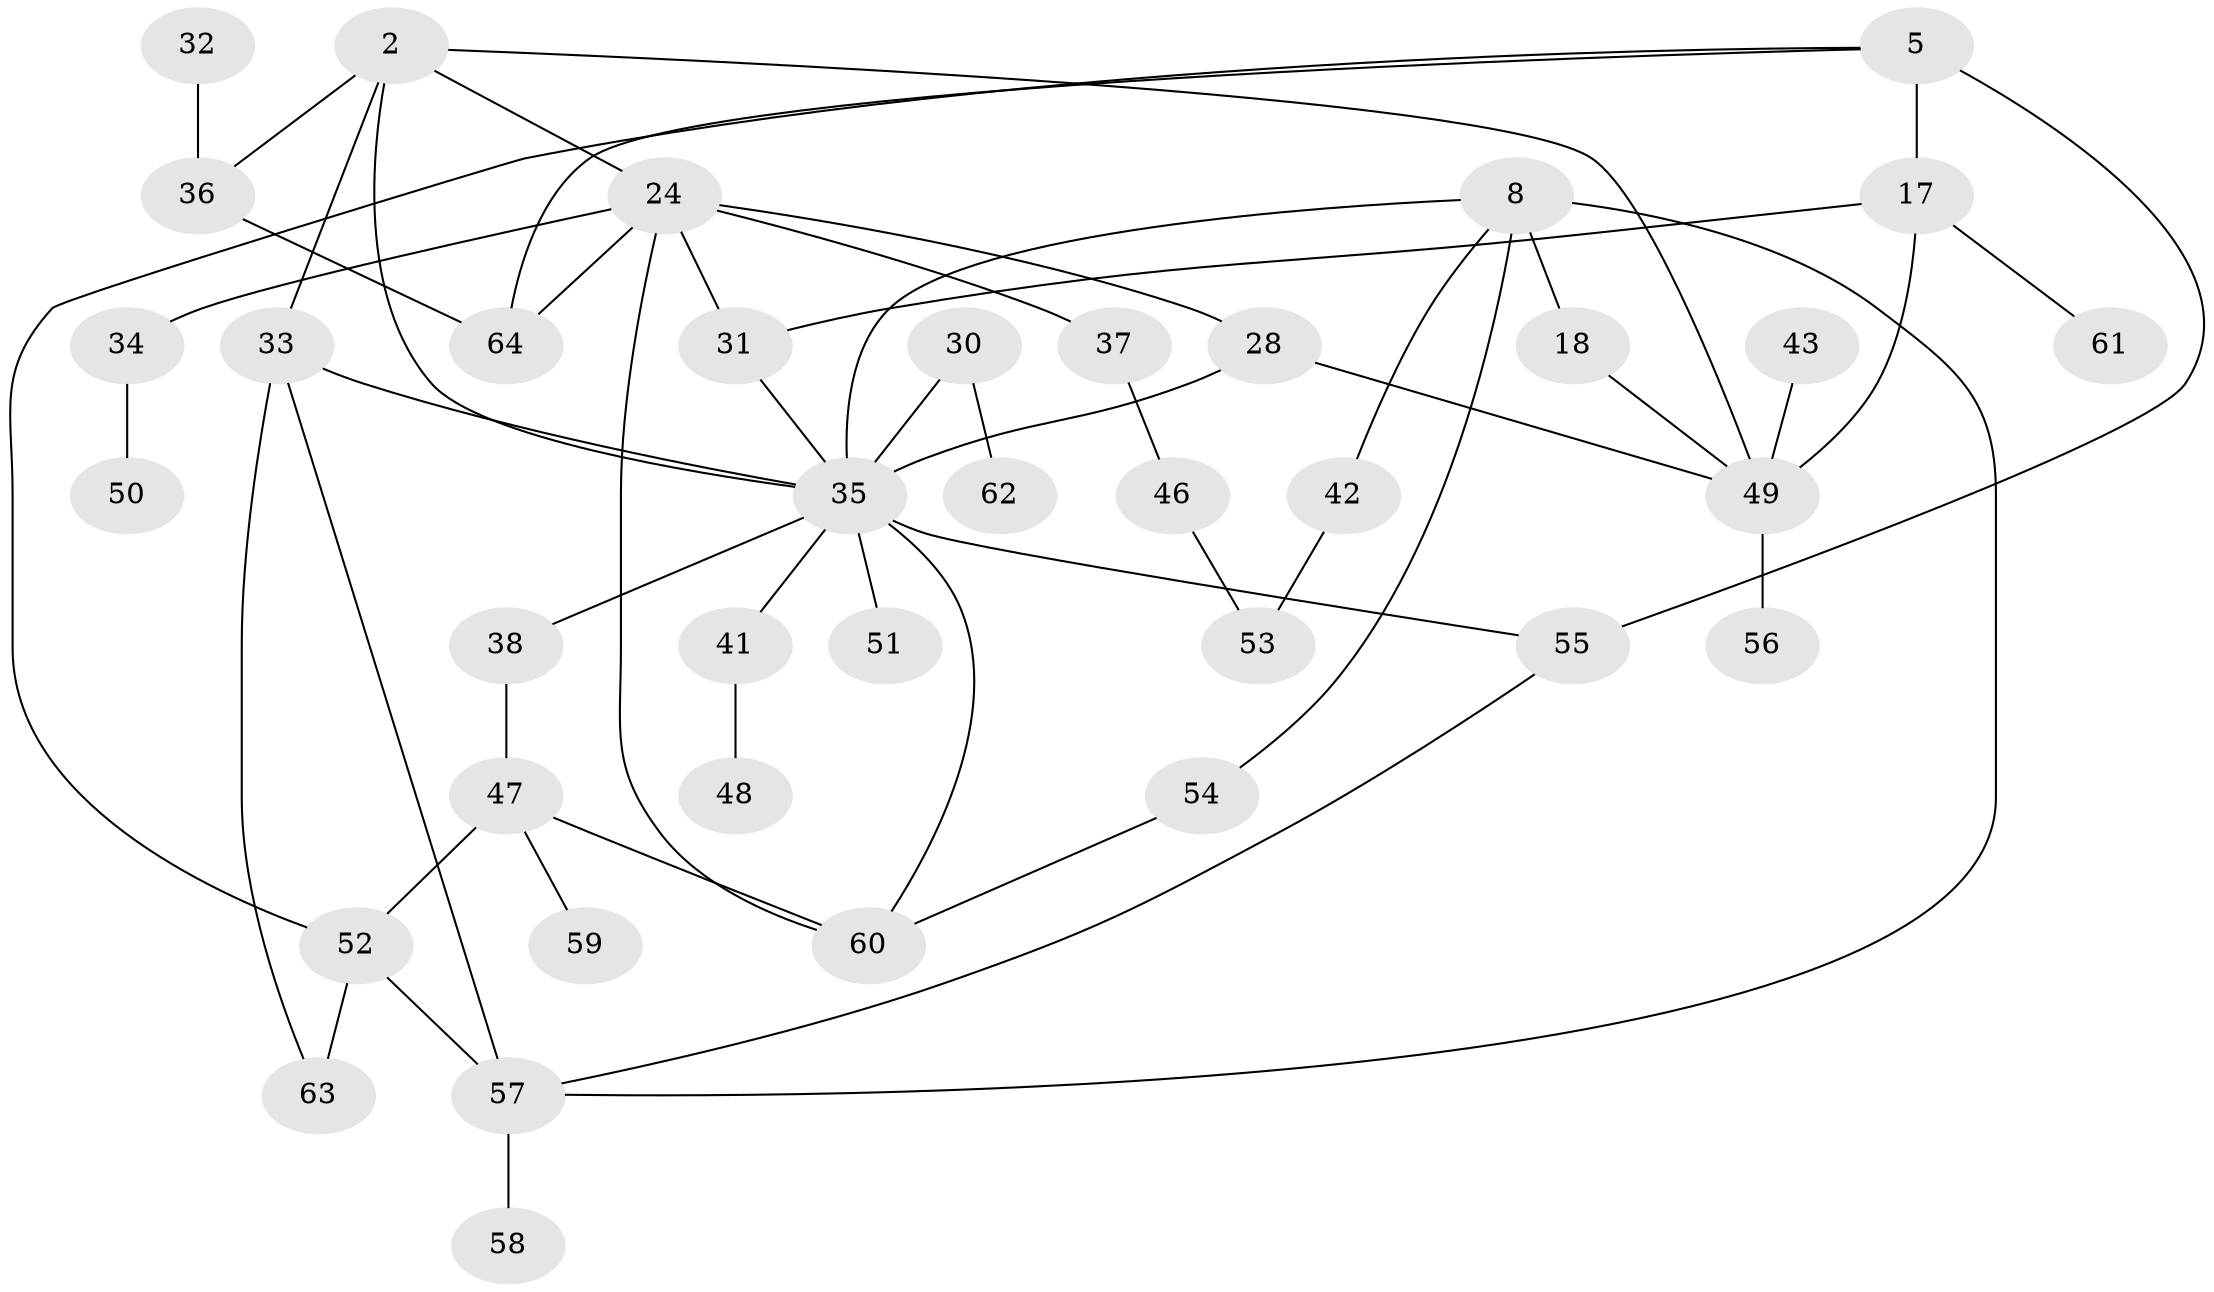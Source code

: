 // original degree distribution, {5: 0.046875, 7: 0.015625, 4: 0.125, 6: 0.046875, 3: 0.25, 2: 0.359375, 1: 0.15625}
// Generated by graph-tools (version 1.1) at 2025/44/03/04/25 21:44:34]
// undirected, 38 vertices, 55 edges
graph export_dot {
graph [start="1"]
  node [color=gray90,style=filled];
  2;
  5;
  8;
  17 [super="+3"];
  18 [super="+16"];
  24 [super="+23"];
  28;
  30 [super="+13"];
  31;
  32;
  33 [super="+14+25"];
  34;
  35 [super="+11+26"];
  36 [super="+29"];
  37;
  38 [super="+19"];
  41;
  42;
  43;
  46;
  47 [super="+15"];
  48;
  49 [super="+39+22"];
  50;
  51;
  52 [super="+40+44"];
  53;
  54;
  55 [super="+27"];
  56;
  57 [super="+9"];
  58;
  59;
  60 [super="+45"];
  61;
  62;
  63;
  64;
  2 -- 24 [weight=2];
  2 -- 36 [weight=2];
  2 -- 35;
  2 -- 49;
  2 -- 33;
  5 -- 55;
  5 -- 17 [weight=2];
  5 -- 64;
  5 -- 52;
  8 -- 18 [weight=2];
  8 -- 42;
  8 -- 54;
  8 -- 57;
  8 -- 35;
  17 -- 49 [weight=2];
  17 -- 31;
  17 -- 61;
  18 -- 49;
  24 -- 37;
  24 -- 64;
  24 -- 34;
  24 -- 28;
  24 -- 31;
  24 -- 60;
  28 -- 35;
  28 -- 49;
  30 -- 62;
  30 -- 35;
  31 -- 35;
  32 -- 36;
  33 -- 35;
  33 -- 57;
  33 -- 63;
  34 -- 50;
  35 -- 60 [weight=2];
  35 -- 38;
  35 -- 41;
  35 -- 51;
  35 -- 55;
  36 -- 64;
  37 -- 46;
  38 -- 47;
  41 -- 48;
  42 -- 53;
  43 -- 49;
  46 -- 53;
  47 -- 59;
  47 -- 60 [weight=2];
  47 -- 52;
  49 -- 56;
  52 -- 63;
  52 -- 57;
  54 -- 60;
  55 -- 57;
  57 -- 58;
}
